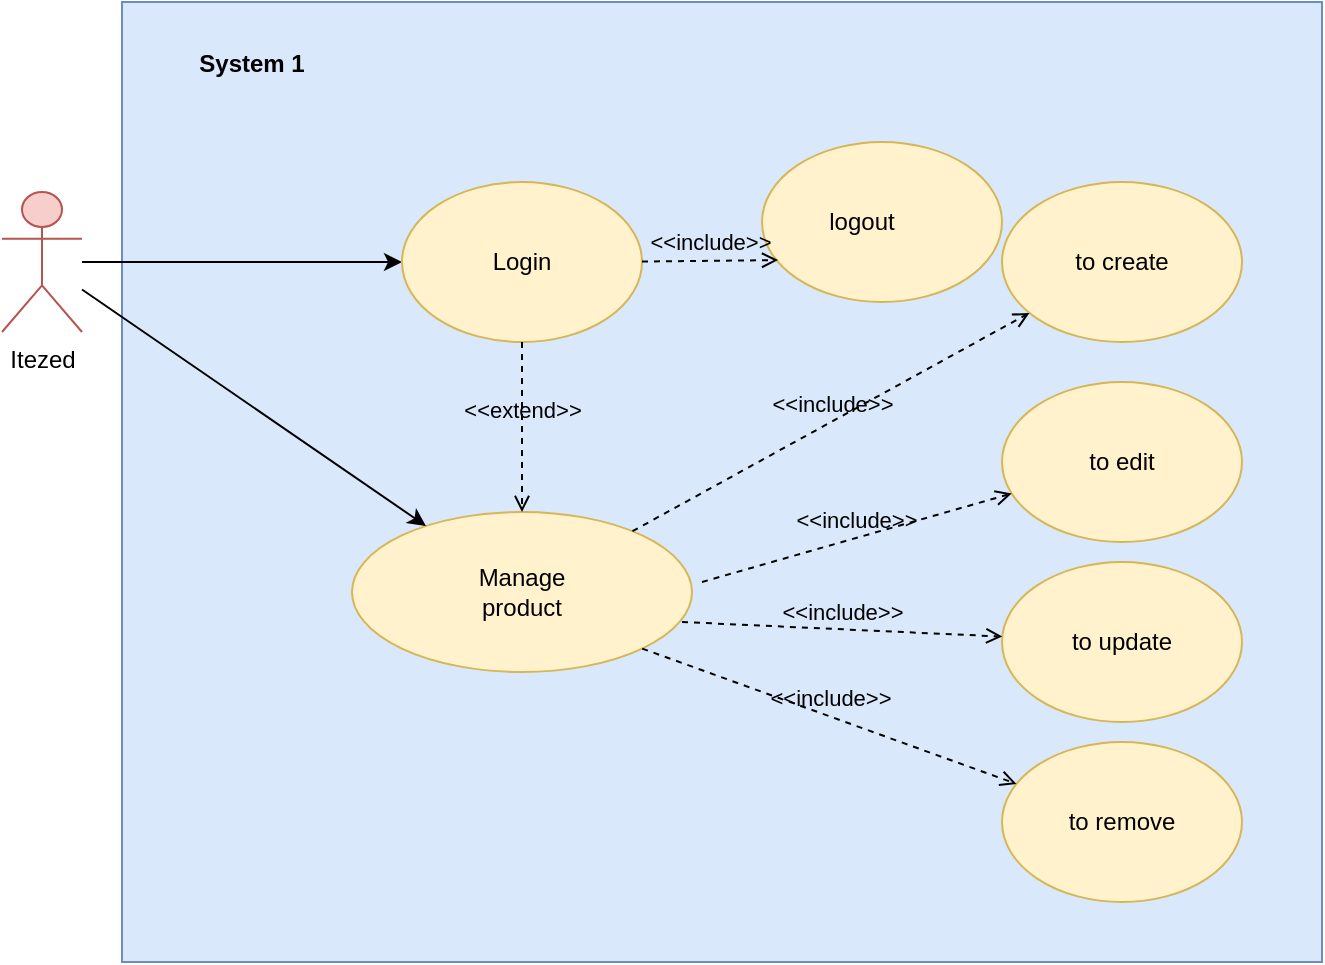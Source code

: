 <mxfile version="20.8.20" type="github">
  <diagram name="Page-1" id="X0OiJ9GjXk2nK99d6jmJ">
    <mxGraphModel dx="1393" dy="774" grid="1" gridSize="10" guides="1" tooltips="1" connect="1" arrows="1" fold="1" page="1" pageScale="1" pageWidth="827" pageHeight="1169" math="0" shadow="0">
      <root>
        <mxCell id="0" />
        <mxCell id="1" parent="0" />
        <mxCell id="CfaGefEGyBVmLeyrt0Yi-1" value="" style="rounded=0;whiteSpace=wrap;html=1;fillColor=#dae8fc;strokeColor=#6c8ebf;" vertex="1" parent="1">
          <mxGeometry x="140" y="160" width="600" height="480" as="geometry" />
        </mxCell>
        <mxCell id="CfaGefEGyBVmLeyrt0Yi-10" style="edgeStyle=orthogonalEdgeStyle;rounded=0;orthogonalLoop=1;jettySize=auto;html=1;" edge="1" parent="1" source="CfaGefEGyBVmLeyrt0Yi-2" target="CfaGefEGyBVmLeyrt0Yi-5">
          <mxGeometry relative="1" as="geometry">
            <Array as="points">
              <mxPoint x="170" y="290" />
              <mxPoint x="170" y="290" />
            </Array>
          </mxGeometry>
        </mxCell>
        <mxCell id="CfaGefEGyBVmLeyrt0Yi-2" value="Itezed&lt;br&gt;" style="shape=umlActor;verticalLabelPosition=bottom;verticalAlign=top;html=1;outlineConnect=0;fillColor=#f8cecc;strokeColor=#b85450;" vertex="1" parent="1">
          <mxGeometry x="80" y="255" width="40" height="70" as="geometry" />
        </mxCell>
        <mxCell id="CfaGefEGyBVmLeyrt0Yi-5" value="" style="ellipse;whiteSpace=wrap;html=1;fillColor=#fff2cc;strokeColor=#d6b656;" vertex="1" parent="1">
          <mxGeometry x="280" y="250" width="120" height="80" as="geometry" />
        </mxCell>
        <mxCell id="CfaGefEGyBVmLeyrt0Yi-6" value="Login" style="text;html=1;strokeColor=none;fillColor=none;align=center;verticalAlign=middle;whiteSpace=wrap;rounded=0;" vertex="1" parent="1">
          <mxGeometry x="310" y="275" width="60" height="30" as="geometry" />
        </mxCell>
        <mxCell id="CfaGefEGyBVmLeyrt0Yi-11" value="" style="ellipse;whiteSpace=wrap;html=1;fillColor=#fff2cc;strokeColor=#d6b656;" vertex="1" parent="1">
          <mxGeometry x="255" y="415" width="170" height="80" as="geometry" />
        </mxCell>
        <mxCell id="CfaGefEGyBVmLeyrt0Yi-12" value="Manage product&lt;br&gt;" style="text;html=1;strokeColor=none;fillColor=none;align=center;verticalAlign=middle;whiteSpace=wrap;rounded=0;" vertex="1" parent="1">
          <mxGeometry x="310" y="440" width="60" height="30" as="geometry" />
        </mxCell>
        <mxCell id="CfaGefEGyBVmLeyrt0Yi-14" value="" style="endArrow=classic;html=1;rounded=0;" edge="1" parent="1" source="CfaGefEGyBVmLeyrt0Yi-2" target="CfaGefEGyBVmLeyrt0Yi-11">
          <mxGeometry width="50" height="50" relative="1" as="geometry">
            <mxPoint x="360" y="500" as="sourcePoint" />
            <mxPoint x="410" y="450" as="targetPoint" />
          </mxGeometry>
        </mxCell>
        <mxCell id="CfaGefEGyBVmLeyrt0Yi-18" value="&amp;lt;&amp;lt;extend&amp;gt;&amp;gt;" style="html=1;verticalAlign=bottom;labelBackgroundColor=none;endArrow=open;endFill=0;dashed=1;rounded=0;exitX=0.5;exitY=1;exitDx=0;exitDy=0;" edge="1" parent="1" source="CfaGefEGyBVmLeyrt0Yi-5" target="CfaGefEGyBVmLeyrt0Yi-11">
          <mxGeometry width="160" relative="1" as="geometry">
            <mxPoint x="310" y="460" as="sourcePoint" />
            <mxPoint x="470" y="460" as="targetPoint" />
          </mxGeometry>
        </mxCell>
        <mxCell id="CfaGefEGyBVmLeyrt0Yi-19" value="to create" style="ellipse;whiteSpace=wrap;html=1;fillColor=#fff2cc;strokeColor=#d6b656;" vertex="1" parent="1">
          <mxGeometry x="580" y="250" width="120" height="80" as="geometry" />
        </mxCell>
        <mxCell id="CfaGefEGyBVmLeyrt0Yi-20" value="to edit" style="ellipse;whiteSpace=wrap;html=1;fillColor=#fff2cc;strokeColor=#d6b656;" vertex="1" parent="1">
          <mxGeometry x="580" y="350" width="120" height="80" as="geometry" />
        </mxCell>
        <mxCell id="CfaGefEGyBVmLeyrt0Yi-21" value="to update" style="ellipse;whiteSpace=wrap;html=1;fillColor=#fff2cc;strokeColor=#d6b656;" vertex="1" parent="1">
          <mxGeometry x="580" y="440" width="120" height="80" as="geometry" />
        </mxCell>
        <mxCell id="CfaGefEGyBVmLeyrt0Yi-22" value="to remove" style="ellipse;whiteSpace=wrap;html=1;fillColor=#fff2cc;strokeColor=#d6b656;" vertex="1" parent="1">
          <mxGeometry x="580" y="530" width="120" height="80" as="geometry" />
        </mxCell>
        <mxCell id="CfaGefEGyBVmLeyrt0Yi-23" value="&amp;lt;&amp;lt;include&amp;gt;&amp;gt;" style="html=1;verticalAlign=bottom;labelBackgroundColor=none;endArrow=open;endFill=0;dashed=1;rounded=0;" edge="1" parent="1" source="CfaGefEGyBVmLeyrt0Yi-11" target="CfaGefEGyBVmLeyrt0Yi-19">
          <mxGeometry width="160" relative="1" as="geometry">
            <mxPoint x="310" y="460" as="sourcePoint" />
            <mxPoint x="470" y="460" as="targetPoint" />
          </mxGeometry>
        </mxCell>
        <mxCell id="CfaGefEGyBVmLeyrt0Yi-24" value="&amp;lt;&amp;lt;include&amp;gt;&amp;gt;" style="html=1;verticalAlign=bottom;labelBackgroundColor=none;endArrow=open;endFill=0;dashed=1;rounded=0;" edge="1" parent="1" target="CfaGefEGyBVmLeyrt0Yi-20">
          <mxGeometry width="160" relative="1" as="geometry">
            <mxPoint x="430" y="450" as="sourcePoint" />
            <mxPoint x="470" y="460" as="targetPoint" />
          </mxGeometry>
        </mxCell>
        <mxCell id="CfaGefEGyBVmLeyrt0Yi-25" value="&amp;lt;&amp;lt;include&amp;gt;&amp;gt;" style="html=1;verticalAlign=bottom;labelBackgroundColor=none;endArrow=open;endFill=0;dashed=1;rounded=0;" edge="1" parent="1" target="CfaGefEGyBVmLeyrt0Yi-21">
          <mxGeometry width="160" relative="1" as="geometry">
            <mxPoint x="420" y="470" as="sourcePoint" />
            <mxPoint x="470" y="460" as="targetPoint" />
          </mxGeometry>
        </mxCell>
        <mxCell id="CfaGefEGyBVmLeyrt0Yi-26" value="&amp;lt;&amp;lt;include&amp;gt;&amp;gt;" style="html=1;verticalAlign=bottom;labelBackgroundColor=none;endArrow=open;endFill=0;dashed=1;rounded=0;exitX=1;exitY=1;exitDx=0;exitDy=0;" edge="1" parent="1" source="CfaGefEGyBVmLeyrt0Yi-11" target="CfaGefEGyBVmLeyrt0Yi-22">
          <mxGeometry width="160" relative="1" as="geometry">
            <mxPoint x="310" y="460" as="sourcePoint" />
            <mxPoint x="470" y="460" as="targetPoint" />
          </mxGeometry>
        </mxCell>
        <mxCell id="CfaGefEGyBVmLeyrt0Yi-27" value="" style="ellipse;whiteSpace=wrap;html=1;fillColor=#fff2cc;strokeColor=#d6b656;" vertex="1" parent="1">
          <mxGeometry x="460" y="230" width="120" height="80" as="geometry" />
        </mxCell>
        <mxCell id="CfaGefEGyBVmLeyrt0Yi-28" value="&amp;lt;&amp;lt;include&amp;gt;&amp;gt;" style="html=1;verticalAlign=bottom;labelBackgroundColor=none;endArrow=open;endFill=0;dashed=1;rounded=0;entryX=0.067;entryY=0.738;entryDx=0;entryDy=0;entryPerimeter=0;" edge="1" parent="1" source="CfaGefEGyBVmLeyrt0Yi-5" target="CfaGefEGyBVmLeyrt0Yi-27">
          <mxGeometry width="160" relative="1" as="geometry">
            <mxPoint x="310" y="460" as="sourcePoint" />
            <mxPoint x="470" y="460" as="targetPoint" />
          </mxGeometry>
        </mxCell>
        <mxCell id="CfaGefEGyBVmLeyrt0Yi-29" value="logout" style="text;html=1;strokeColor=none;fillColor=none;align=center;verticalAlign=middle;whiteSpace=wrap;rounded=0;" vertex="1" parent="1">
          <mxGeometry x="480" y="255" width="60" height="30" as="geometry" />
        </mxCell>
        <mxCell id="CfaGefEGyBVmLeyrt0Yi-31" value="System 1" style="text;align=center;fontStyle=1;verticalAlign=middle;spacingLeft=3;spacingRight=3;strokeColor=none;rotatable=0;points=[[0,0.5],[1,0.5]];portConstraint=eastwest;" vertex="1" parent="1">
          <mxGeometry x="140" y="170" width="130" height="40" as="geometry" />
        </mxCell>
      </root>
    </mxGraphModel>
  </diagram>
</mxfile>
